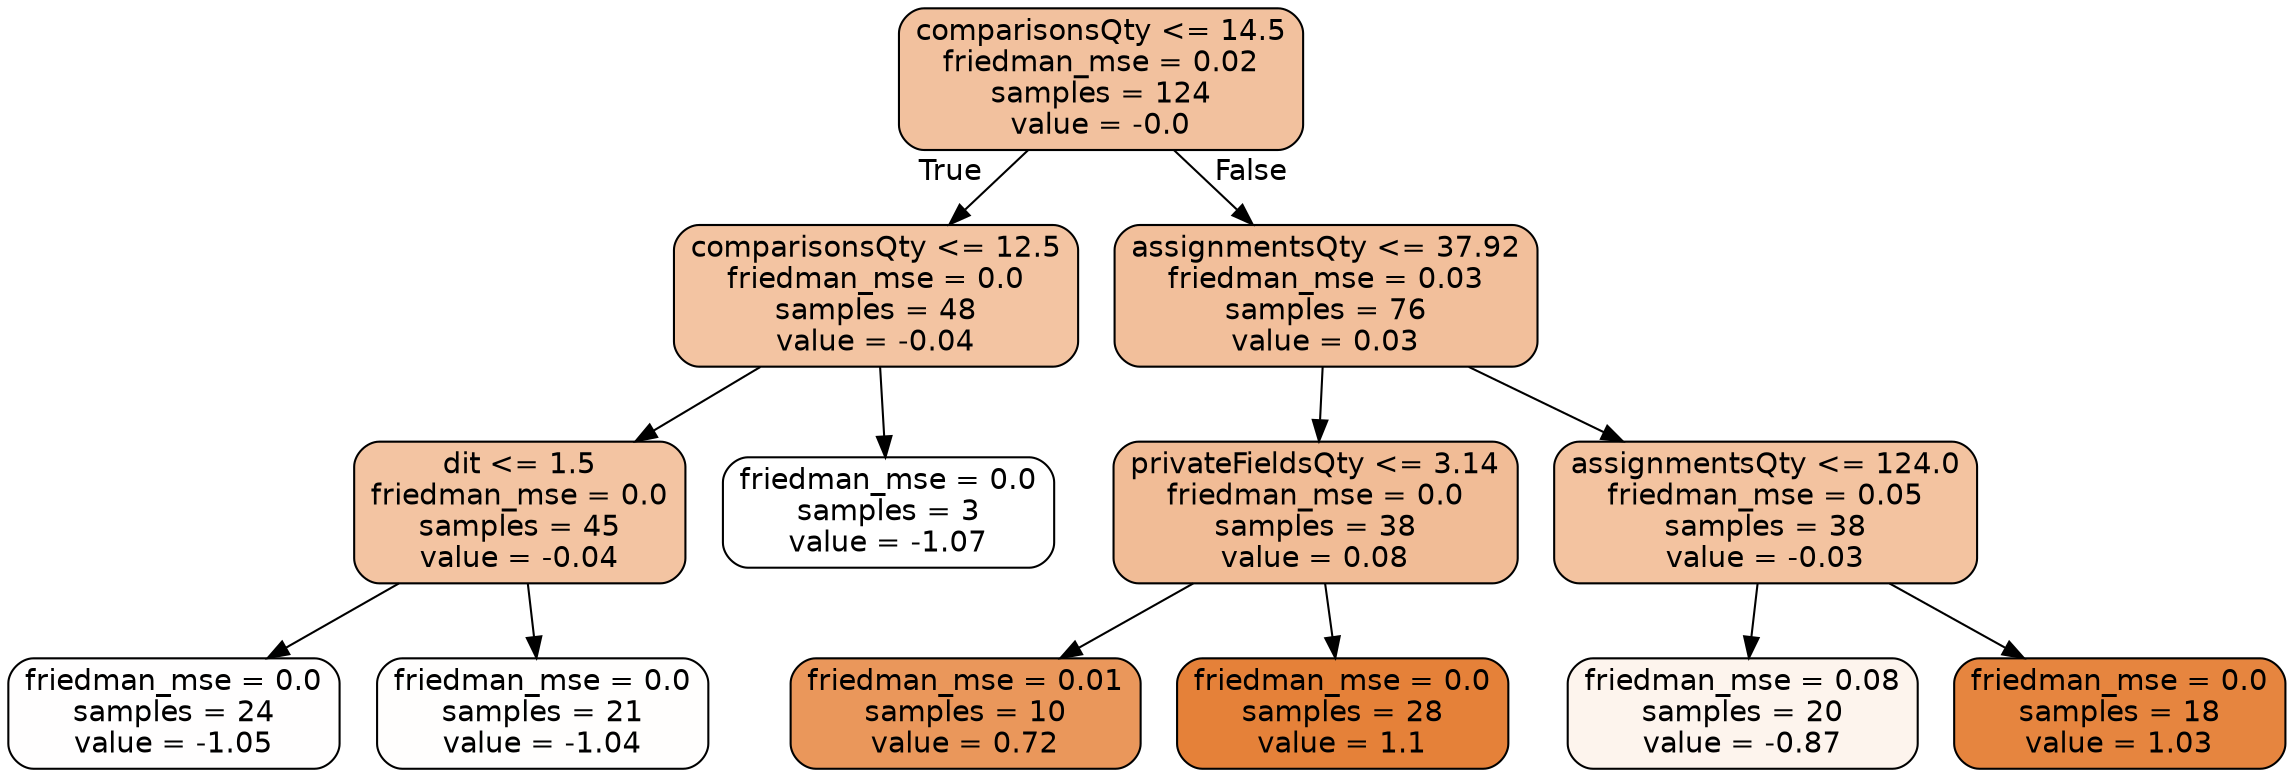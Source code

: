 digraph Tree {
node [shape=box, style="filled, rounded", color="black", fontname="helvetica"] ;
edge [fontname="helvetica"] ;
0 [label="comparisonsQty <= 14.5\nfriedman_mse = 0.02\nsamples = 124\nvalue = -0.0", fillcolor="#f2c19e"] ;
1 [label="comparisonsQty <= 12.5\nfriedman_mse = 0.0\nsamples = 48\nvalue = -0.04", fillcolor="#f3c4a2"] ;
0 -> 1 [labeldistance=2.5, labelangle=45, headlabel="True"] ;
9 [label="dit <= 1.5\nfriedman_mse = 0.0\nsamples = 45\nvalue = -0.04", fillcolor="#f3c4a2"] ;
1 -> 9 ;
11 [label="friedman_mse = 0.0\nsamples = 24\nvalue = -1.05", fillcolor="#fffefe"] ;
9 -> 11 ;
12 [label="friedman_mse = 0.0\nsamples = 21\nvalue = -1.04", fillcolor="#fffefd"] ;
9 -> 12 ;
10 [label="friedman_mse = 0.0\nsamples = 3\nvalue = -1.07", fillcolor="#ffffff"] ;
1 -> 10 ;
2 [label="assignmentsQty <= 37.92\nfriedman_mse = 0.03\nsamples = 76\nvalue = 0.03", fillcolor="#f2bf9b"] ;
0 -> 2 [labeldistance=2.5, labelangle=-45, headlabel="False"] ;
3 [label="privateFieldsQty <= 3.14\nfriedman_mse = 0.0\nsamples = 38\nvalue = 0.08", fillcolor="#f1bc96"] ;
2 -> 3 ;
7 [label="friedman_mse = 0.01\nsamples = 10\nvalue = 0.72", fillcolor="#ea975b"] ;
3 -> 7 ;
8 [label="friedman_mse = 0.0\nsamples = 28\nvalue = 1.1", fillcolor="#e58139"] ;
3 -> 8 ;
4 [label="assignmentsQty <= 124.0\nfriedman_mse = 0.05\nsamples = 38\nvalue = -0.03", fillcolor="#f3c3a0"] ;
2 -> 4 ;
5 [label="friedman_mse = 0.08\nsamples = 20\nvalue = -0.87", fillcolor="#fdf4ed"] ;
4 -> 5 ;
6 [label="friedman_mse = 0.0\nsamples = 18\nvalue = 1.03", fillcolor="#e6853f"] ;
4 -> 6 ;
}